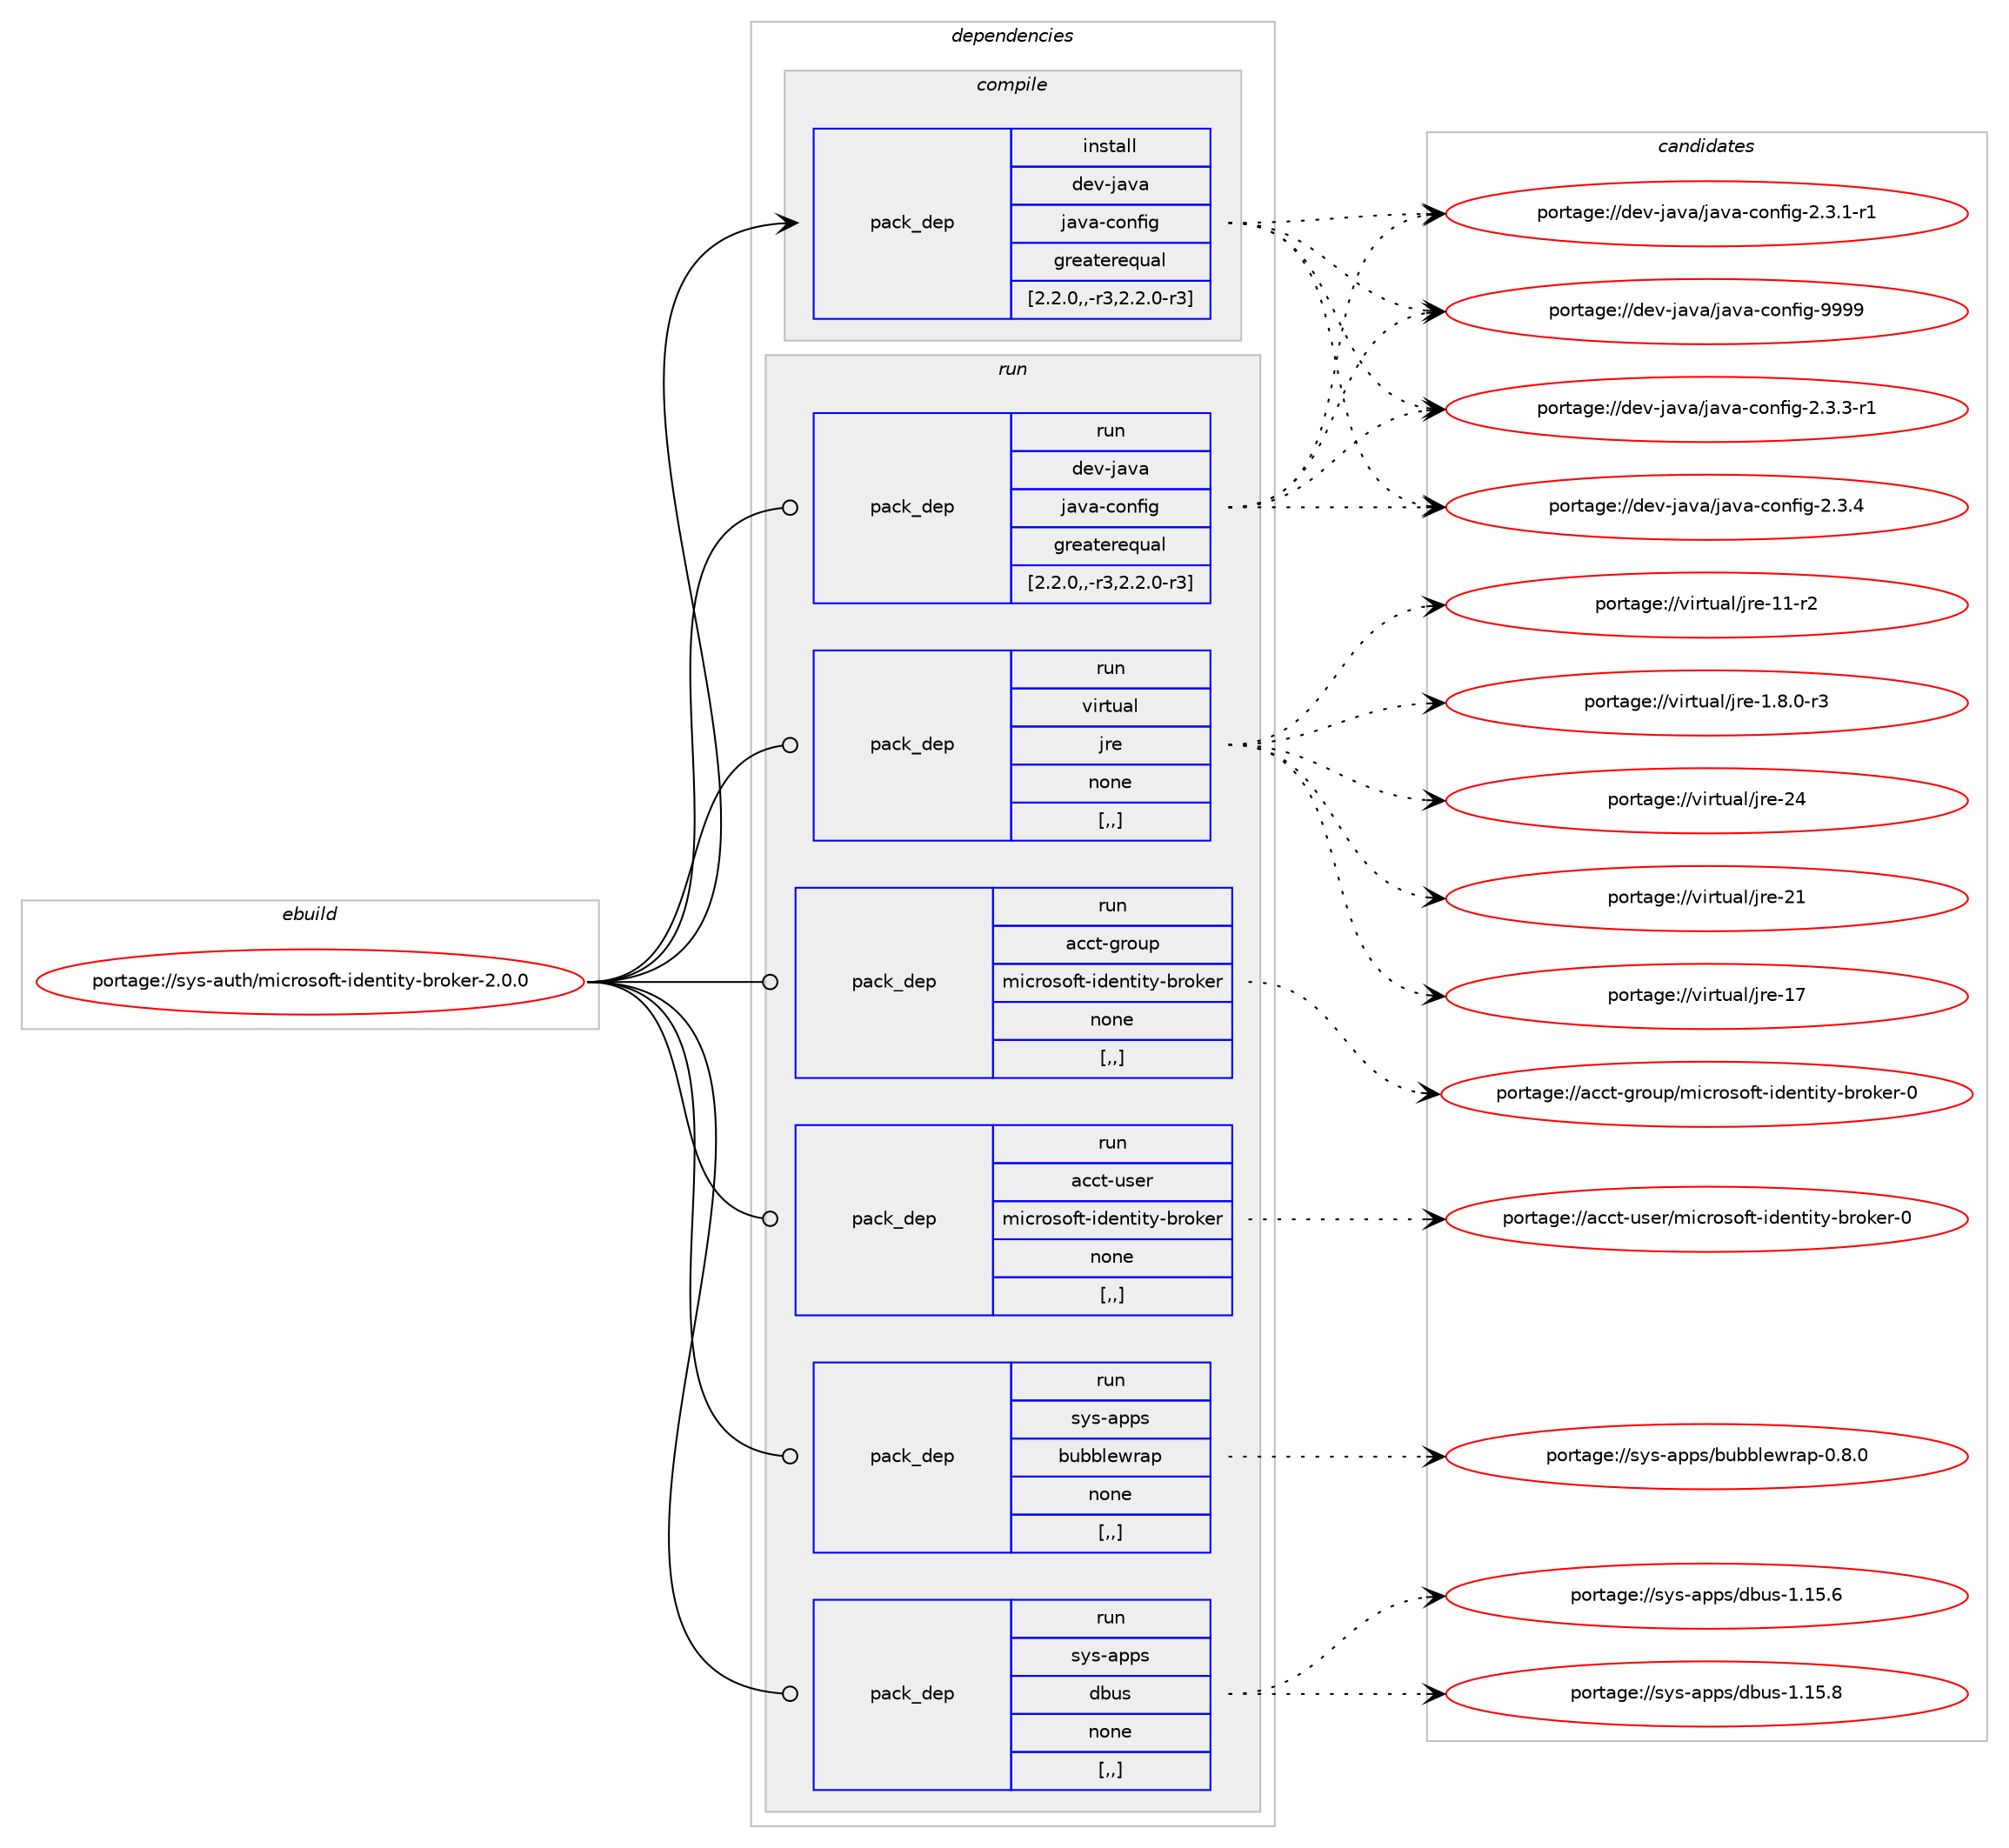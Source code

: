 digraph prolog {

# *************
# Graph options
# *************

newrank=true;
concentrate=true;
compound=true;
graph [rankdir=LR,fontname=Helvetica,fontsize=10,ranksep=1.5];#, ranksep=2.5, nodesep=0.2];
edge  [arrowhead=vee];
node  [fontname=Helvetica,fontsize=10];

# **********
# The ebuild
# **********

subgraph cluster_leftcol {
color=gray;
label=<<i>ebuild</i>>;
id [label="portage://sys-auth/microsoft-identity-broker-2.0.0", color=red, width=4, href="../sys-auth/microsoft-identity-broker-2.0.0.svg"];
}

# ****************
# The dependencies
# ****************

subgraph cluster_midcol {
color=gray;
label=<<i>dependencies</i>>;
subgraph cluster_compile {
fillcolor="#eeeeee";
style=filled;
label=<<i>compile</i>>;
subgraph pack310587 {
dependency426677 [label=<<TABLE BORDER="0" CELLBORDER="1" CELLSPACING="0" CELLPADDING="4" WIDTH="220"><TR><TD ROWSPAN="6" CELLPADDING="30">pack_dep</TD></TR><TR><TD WIDTH="110">install</TD></TR><TR><TD>dev-java</TD></TR><TR><TD>java-config</TD></TR><TR><TD>greaterequal</TD></TR><TR><TD>[2.2.0,,-r3,2.2.0-r3]</TD></TR></TABLE>>, shape=none, color=blue];
}
id:e -> dependency426677:w [weight=20,style="solid",arrowhead="vee"];
}
subgraph cluster_compileandrun {
fillcolor="#eeeeee";
style=filled;
label=<<i>compile and run</i>>;
}
subgraph cluster_run {
fillcolor="#eeeeee";
style=filled;
label=<<i>run</i>>;
subgraph pack310588 {
dependency426678 [label=<<TABLE BORDER="0" CELLBORDER="1" CELLSPACING="0" CELLPADDING="4" WIDTH="220"><TR><TD ROWSPAN="6" CELLPADDING="30">pack_dep</TD></TR><TR><TD WIDTH="110">run</TD></TR><TR><TD>acct-group</TD></TR><TR><TD>microsoft-identity-broker</TD></TR><TR><TD>none</TD></TR><TR><TD>[,,]</TD></TR></TABLE>>, shape=none, color=blue];
}
id:e -> dependency426678:w [weight=20,style="solid",arrowhead="odot"];
subgraph pack310589 {
dependency426679 [label=<<TABLE BORDER="0" CELLBORDER="1" CELLSPACING="0" CELLPADDING="4" WIDTH="220"><TR><TD ROWSPAN="6" CELLPADDING="30">pack_dep</TD></TR><TR><TD WIDTH="110">run</TD></TR><TR><TD>acct-user</TD></TR><TR><TD>microsoft-identity-broker</TD></TR><TR><TD>none</TD></TR><TR><TD>[,,]</TD></TR></TABLE>>, shape=none, color=blue];
}
id:e -> dependency426679:w [weight=20,style="solid",arrowhead="odot"];
subgraph pack310590 {
dependency426680 [label=<<TABLE BORDER="0" CELLBORDER="1" CELLSPACING="0" CELLPADDING="4" WIDTH="220"><TR><TD ROWSPAN="6" CELLPADDING="30">pack_dep</TD></TR><TR><TD WIDTH="110">run</TD></TR><TR><TD>dev-java</TD></TR><TR><TD>java-config</TD></TR><TR><TD>greaterequal</TD></TR><TR><TD>[2.2.0,,-r3,2.2.0-r3]</TD></TR></TABLE>>, shape=none, color=blue];
}
id:e -> dependency426680:w [weight=20,style="solid",arrowhead="odot"];
subgraph pack310591 {
dependency426681 [label=<<TABLE BORDER="0" CELLBORDER="1" CELLSPACING="0" CELLPADDING="4" WIDTH="220"><TR><TD ROWSPAN="6" CELLPADDING="30">pack_dep</TD></TR><TR><TD WIDTH="110">run</TD></TR><TR><TD>sys-apps</TD></TR><TR><TD>bubblewrap</TD></TR><TR><TD>none</TD></TR><TR><TD>[,,]</TD></TR></TABLE>>, shape=none, color=blue];
}
id:e -> dependency426681:w [weight=20,style="solid",arrowhead="odot"];
subgraph pack310592 {
dependency426682 [label=<<TABLE BORDER="0" CELLBORDER="1" CELLSPACING="0" CELLPADDING="4" WIDTH="220"><TR><TD ROWSPAN="6" CELLPADDING="30">pack_dep</TD></TR><TR><TD WIDTH="110">run</TD></TR><TR><TD>sys-apps</TD></TR><TR><TD>dbus</TD></TR><TR><TD>none</TD></TR><TR><TD>[,,]</TD></TR></TABLE>>, shape=none, color=blue];
}
id:e -> dependency426682:w [weight=20,style="solid",arrowhead="odot"];
subgraph pack310593 {
dependency426683 [label=<<TABLE BORDER="0" CELLBORDER="1" CELLSPACING="0" CELLPADDING="4" WIDTH="220"><TR><TD ROWSPAN="6" CELLPADDING="30">pack_dep</TD></TR><TR><TD WIDTH="110">run</TD></TR><TR><TD>virtual</TD></TR><TR><TD>jre</TD></TR><TR><TD>none</TD></TR><TR><TD>[,,]</TD></TR></TABLE>>, shape=none, color=blue];
}
id:e -> dependency426683:w [weight=20,style="solid",arrowhead="odot"];
}
}

# **************
# The candidates
# **************

subgraph cluster_choices {
rank=same;
color=gray;
label=<<i>candidates</i>>;

subgraph choice310587 {
color=black;
nodesep=1;
choice10010111845106971189747106971189745991111101021051034557575757 [label="portage://dev-java/java-config-9999", color=red, width=4,href="../dev-java/java-config-9999.svg"];
choice1001011184510697118974710697118974599111110102105103455046514652 [label="portage://dev-java/java-config-2.3.4", color=red, width=4,href="../dev-java/java-config-2.3.4.svg"];
choice10010111845106971189747106971189745991111101021051034550465146514511449 [label="portage://dev-java/java-config-2.3.3-r1", color=red, width=4,href="../dev-java/java-config-2.3.3-r1.svg"];
choice10010111845106971189747106971189745991111101021051034550465146494511449 [label="portage://dev-java/java-config-2.3.1-r1", color=red, width=4,href="../dev-java/java-config-2.3.1-r1.svg"];
dependency426677:e -> choice10010111845106971189747106971189745991111101021051034557575757:w [style=dotted,weight="100"];
dependency426677:e -> choice1001011184510697118974710697118974599111110102105103455046514652:w [style=dotted,weight="100"];
dependency426677:e -> choice10010111845106971189747106971189745991111101021051034550465146514511449:w [style=dotted,weight="100"];
dependency426677:e -> choice10010111845106971189747106971189745991111101021051034550465146494511449:w [style=dotted,weight="100"];
}
subgraph choice310588 {
color=black;
nodesep=1;
choice9799991164510311411111711247109105991141111151111021164510510010111011610511612145981141111071011144548 [label="portage://acct-group/microsoft-identity-broker-0", color=red, width=4,href="../acct-group/microsoft-identity-broker-0.svg"];
dependency426678:e -> choice9799991164510311411111711247109105991141111151111021164510510010111011610511612145981141111071011144548:w [style=dotted,weight="100"];
}
subgraph choice310589 {
color=black;
nodesep=1;
choice9799991164511711510111447109105991141111151111021164510510010111011610511612145981141111071011144548 [label="portage://acct-user/microsoft-identity-broker-0", color=red, width=4,href="../acct-user/microsoft-identity-broker-0.svg"];
dependency426679:e -> choice9799991164511711510111447109105991141111151111021164510510010111011610511612145981141111071011144548:w [style=dotted,weight="100"];
}
subgraph choice310590 {
color=black;
nodesep=1;
choice10010111845106971189747106971189745991111101021051034557575757 [label="portage://dev-java/java-config-9999", color=red, width=4,href="../dev-java/java-config-9999.svg"];
choice1001011184510697118974710697118974599111110102105103455046514652 [label="portage://dev-java/java-config-2.3.4", color=red, width=4,href="../dev-java/java-config-2.3.4.svg"];
choice10010111845106971189747106971189745991111101021051034550465146514511449 [label="portage://dev-java/java-config-2.3.3-r1", color=red, width=4,href="../dev-java/java-config-2.3.3-r1.svg"];
choice10010111845106971189747106971189745991111101021051034550465146494511449 [label="portage://dev-java/java-config-2.3.1-r1", color=red, width=4,href="../dev-java/java-config-2.3.1-r1.svg"];
dependency426680:e -> choice10010111845106971189747106971189745991111101021051034557575757:w [style=dotted,weight="100"];
dependency426680:e -> choice1001011184510697118974710697118974599111110102105103455046514652:w [style=dotted,weight="100"];
dependency426680:e -> choice10010111845106971189747106971189745991111101021051034550465146514511449:w [style=dotted,weight="100"];
dependency426680:e -> choice10010111845106971189747106971189745991111101021051034550465146494511449:w [style=dotted,weight="100"];
}
subgraph choice310591 {
color=black;
nodesep=1;
choice11512111545971121121154798117989810810111911497112454846564648 [label="portage://sys-apps/bubblewrap-0.8.0", color=red, width=4,href="../sys-apps/bubblewrap-0.8.0.svg"];
dependency426681:e -> choice11512111545971121121154798117989810810111911497112454846564648:w [style=dotted,weight="100"];
}
subgraph choice310592 {
color=black;
nodesep=1;
choice1151211154597112112115471009811711545494649534656 [label="portage://sys-apps/dbus-1.15.8", color=red, width=4,href="../sys-apps/dbus-1.15.8.svg"];
choice1151211154597112112115471009811711545494649534654 [label="portage://sys-apps/dbus-1.15.6", color=red, width=4,href="../sys-apps/dbus-1.15.6.svg"];
dependency426682:e -> choice1151211154597112112115471009811711545494649534656:w [style=dotted,weight="100"];
dependency426682:e -> choice1151211154597112112115471009811711545494649534654:w [style=dotted,weight="100"];
}
subgraph choice310593 {
color=black;
nodesep=1;
choice1181051141161179710847106114101455052 [label="portage://virtual/jre-24", color=red, width=4,href="../virtual/jre-24.svg"];
choice1181051141161179710847106114101455049 [label="portage://virtual/jre-21", color=red, width=4,href="../virtual/jre-21.svg"];
choice1181051141161179710847106114101454955 [label="portage://virtual/jre-17", color=red, width=4,href="../virtual/jre-17.svg"];
choice11810511411611797108471061141014549494511450 [label="portage://virtual/jre-11-r2", color=red, width=4,href="../virtual/jre-11-r2.svg"];
choice11810511411611797108471061141014549465646484511451 [label="portage://virtual/jre-1.8.0-r3", color=red, width=4,href="../virtual/jre-1.8.0-r3.svg"];
dependency426683:e -> choice1181051141161179710847106114101455052:w [style=dotted,weight="100"];
dependency426683:e -> choice1181051141161179710847106114101455049:w [style=dotted,weight="100"];
dependency426683:e -> choice1181051141161179710847106114101454955:w [style=dotted,weight="100"];
dependency426683:e -> choice11810511411611797108471061141014549494511450:w [style=dotted,weight="100"];
dependency426683:e -> choice11810511411611797108471061141014549465646484511451:w [style=dotted,weight="100"];
}
}

}
